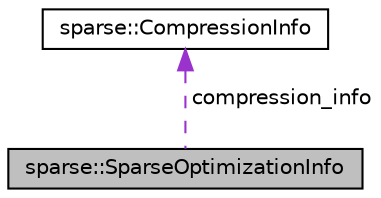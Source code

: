 digraph "sparse::SparseOptimizationInfo"
{
 // LATEX_PDF_SIZE
  edge [fontname="Helvetica",fontsize="10",labelfontname="Helvetica",labelfontsize="10"];
  node [fontname="Helvetica",fontsize="10",shape=record];
  Node1 [label="sparse::SparseOptimizationInfo",height=0.2,width=0.4,color="black", fillcolor="grey75", style="filled", fontcolor="black",tooltip=" "];
  Node2 -> Node1 [dir="back",color="darkorchid3",fontsize="10",style="dashed",label=" compression_info" ,fontname="Helvetica"];
  Node2 [label="sparse::CompressionInfo",height=0.2,width=0.4,color="black", fillcolor="white", style="filled",URL="$structsparse_1_1CompressionInfo.html",tooltip=" "];
}
